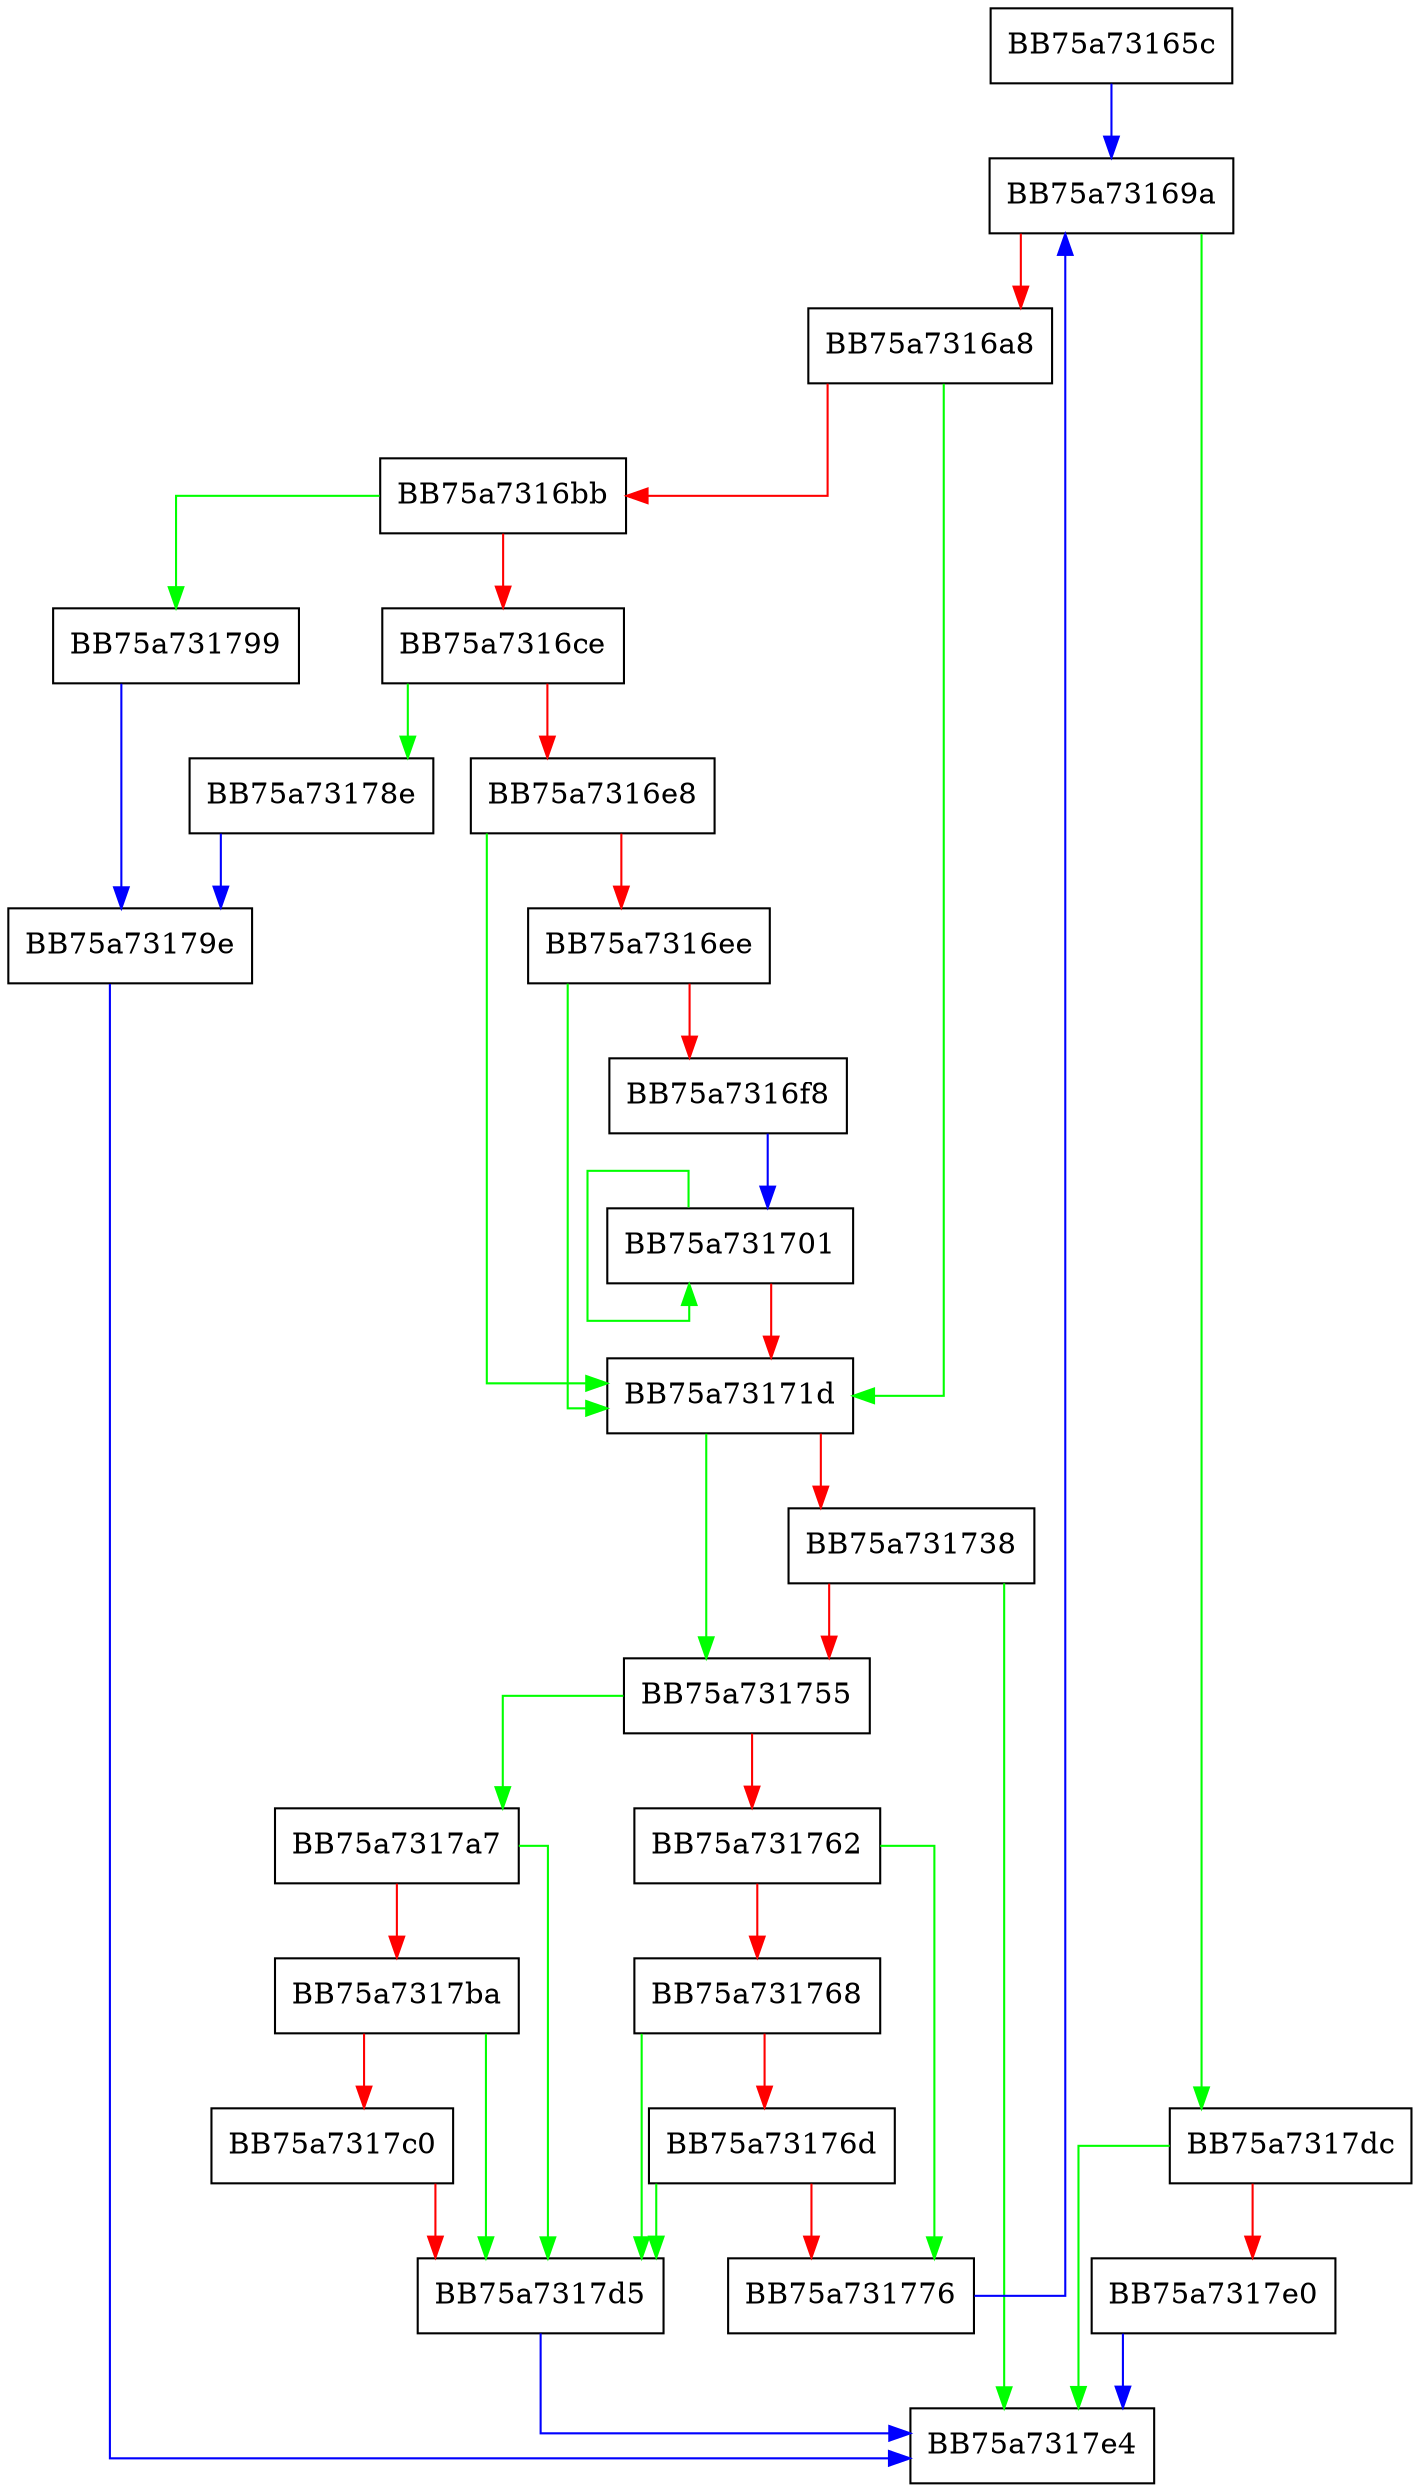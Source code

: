 digraph Build {
  node [shape="box"];
  graph [splines=ortho];
  BB75a73165c -> BB75a73169a [color="blue"];
  BB75a73169a -> BB75a7317dc [color="green"];
  BB75a73169a -> BB75a7316a8 [color="red"];
  BB75a7316a8 -> BB75a73171d [color="green"];
  BB75a7316a8 -> BB75a7316bb [color="red"];
  BB75a7316bb -> BB75a731799 [color="green"];
  BB75a7316bb -> BB75a7316ce [color="red"];
  BB75a7316ce -> BB75a73178e [color="green"];
  BB75a7316ce -> BB75a7316e8 [color="red"];
  BB75a7316e8 -> BB75a73171d [color="green"];
  BB75a7316e8 -> BB75a7316ee [color="red"];
  BB75a7316ee -> BB75a73171d [color="green"];
  BB75a7316ee -> BB75a7316f8 [color="red"];
  BB75a7316f8 -> BB75a731701 [color="blue"];
  BB75a731701 -> BB75a731701 [color="green"];
  BB75a731701 -> BB75a73171d [color="red"];
  BB75a73171d -> BB75a731755 [color="green"];
  BB75a73171d -> BB75a731738 [color="red"];
  BB75a731738 -> BB75a7317e4 [color="green"];
  BB75a731738 -> BB75a731755 [color="red"];
  BB75a731755 -> BB75a7317a7 [color="green"];
  BB75a731755 -> BB75a731762 [color="red"];
  BB75a731762 -> BB75a731776 [color="green"];
  BB75a731762 -> BB75a731768 [color="red"];
  BB75a731768 -> BB75a7317d5 [color="green"];
  BB75a731768 -> BB75a73176d [color="red"];
  BB75a73176d -> BB75a7317d5 [color="green"];
  BB75a73176d -> BB75a731776 [color="red"];
  BB75a731776 -> BB75a73169a [color="blue"];
  BB75a73178e -> BB75a73179e [color="blue"];
  BB75a731799 -> BB75a73179e [color="blue"];
  BB75a73179e -> BB75a7317e4 [color="blue"];
  BB75a7317a7 -> BB75a7317d5 [color="green"];
  BB75a7317a7 -> BB75a7317ba [color="red"];
  BB75a7317ba -> BB75a7317d5 [color="green"];
  BB75a7317ba -> BB75a7317c0 [color="red"];
  BB75a7317c0 -> BB75a7317d5 [color="red"];
  BB75a7317d5 -> BB75a7317e4 [color="blue"];
  BB75a7317dc -> BB75a7317e4 [color="green"];
  BB75a7317dc -> BB75a7317e0 [color="red"];
  BB75a7317e0 -> BB75a7317e4 [color="blue"];
}